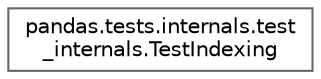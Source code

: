 digraph "Graphical Class Hierarchy"
{
 // LATEX_PDF_SIZE
  bgcolor="transparent";
  edge [fontname=Helvetica,fontsize=10,labelfontname=Helvetica,labelfontsize=10];
  node [fontname=Helvetica,fontsize=10,shape=box,height=0.2,width=0.4];
  rankdir="LR";
  Node0 [id="Node000000",label="pandas.tests.internals.test\l_internals.TestIndexing",height=0.2,width=0.4,color="grey40", fillcolor="white", style="filled",URL="$dd/df7/classpandas_1_1tests_1_1internals_1_1test__internals_1_1TestIndexing.html",tooltip=" "];
}
